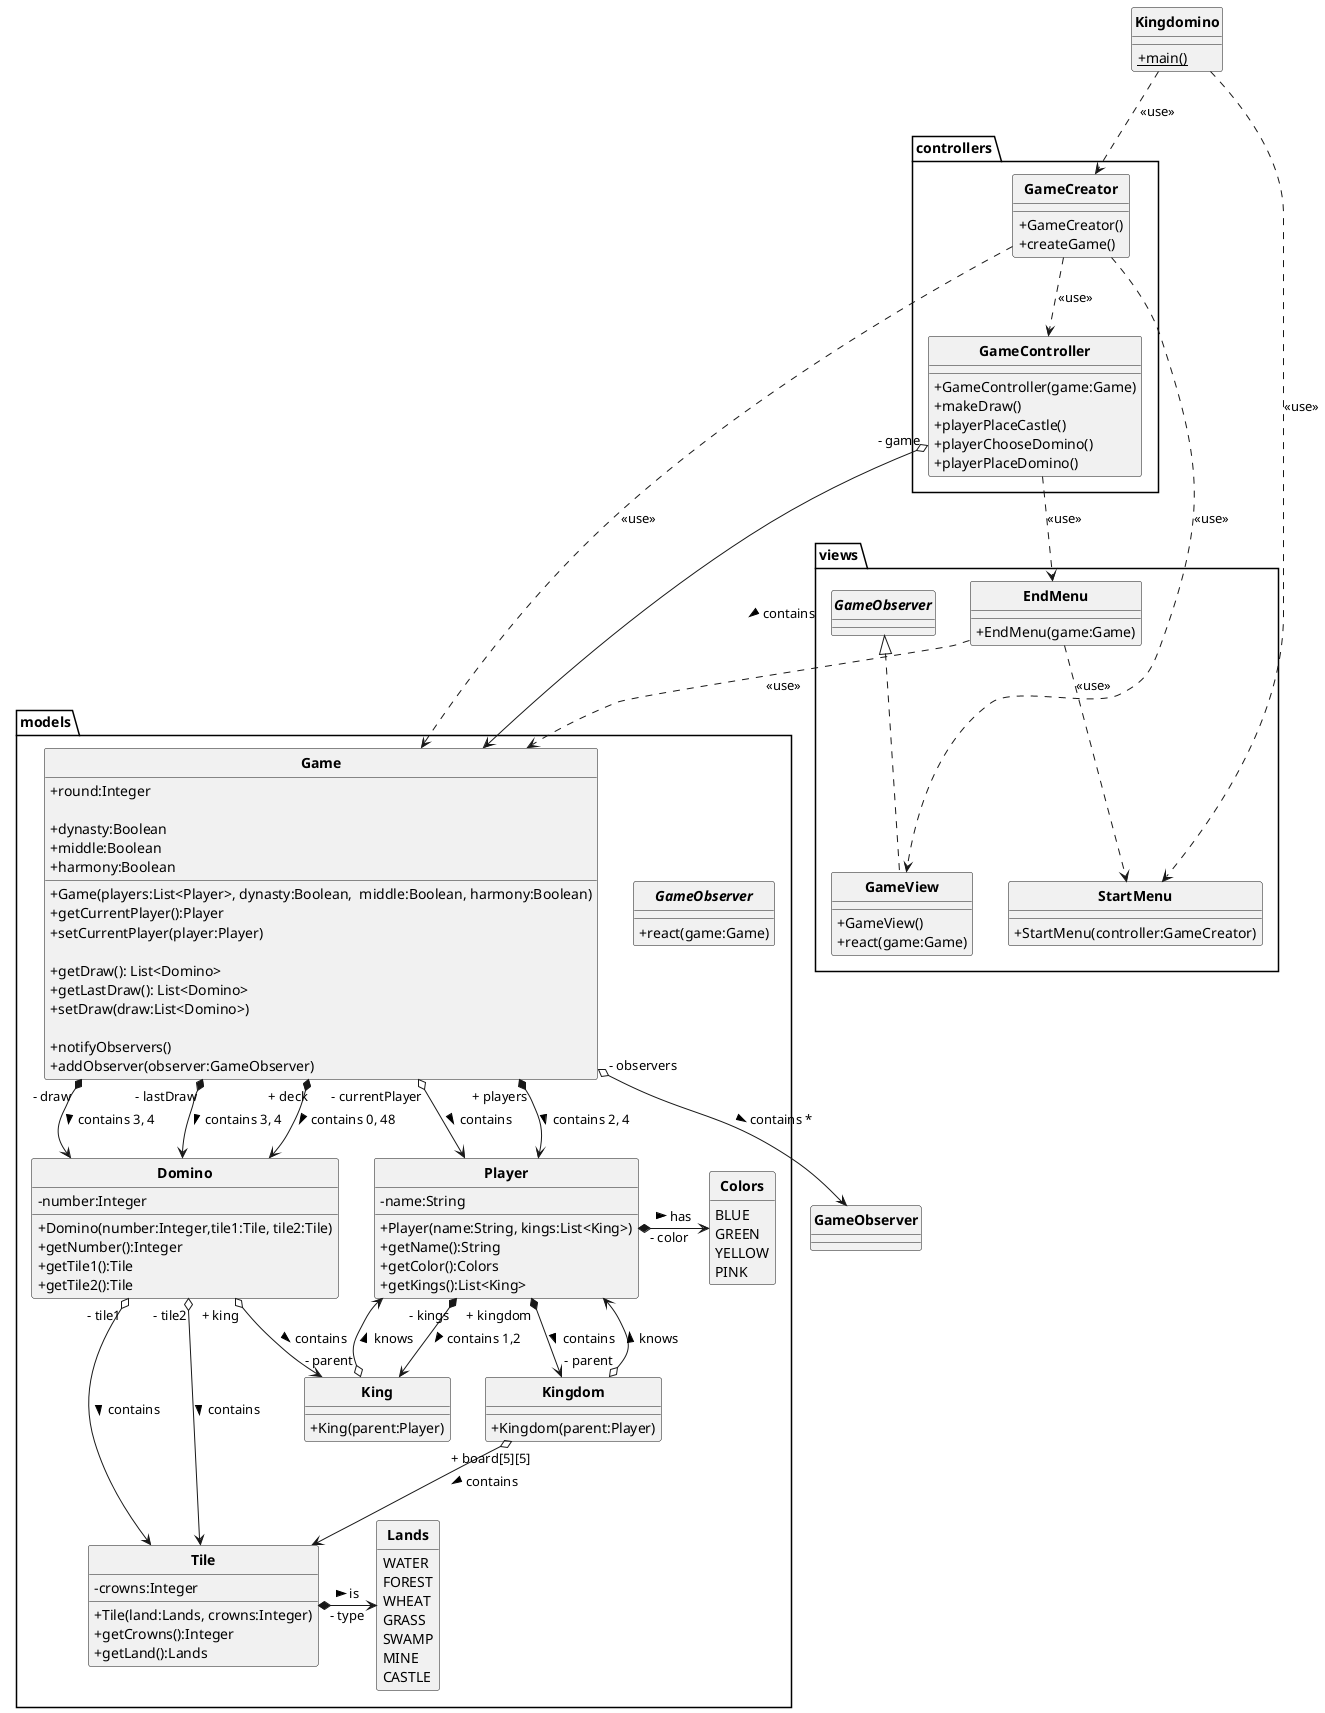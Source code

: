 @startuml
'https://plantuml.com/class-diagram

skinparam style strictuml
skinparam classAttributeIconSize 0
skinparam classFontStyle Bold
hide enum methods

class Kingdomino {
    + {static}main()
}

package models {

        interface GameObserver {
            + react(game:Game)
        }

        class Game {
            + Game(players:List<Player>, dynasty:Boolean,  middle:Boolean, harmony:Boolean)

            + round:Integer

            + dynasty:Boolean
            + middle:Boolean
            + harmony:Boolean

            + getCurrentPlayer():Player
            + setCurrentPlayer(player:Player)

            + getDraw(): List<Domino>
            + getLastDraw(): List<Domino>
            + setDraw(draw:List<Domino>)

            + notifyObservers()
            + addObserver(observer:GameObserver)

        }

        class Player {
            + Player(name:String, kings:List<King>)
            - name:String

            + getName():String
            + getColor():Colors
            + getKings():List<King>

        }

        class King {
            + King(parent:Player)
        }

        class Kingdom {
            + Kingdom(parent:Player)
        }

        class Domino {
            + Domino(number:Integer,tile1:Tile, tile2:Tile)
            - number:Integer

            + getNumber():Integer
            + getTile1():Tile
            + getTile2():Tile

        }

        class Tile {
            + Tile(land:Lands, crowns:Integer)
            - crowns:Integer

            + getCrowns():Integer
            + getLand():Lands
        }

        enum Lands {
            WATER
            FOREST
            WHEAT
            GRASS
            SWAMP
            MINE
            CASTLE
        }

        enum Colors {
            BLUE
            GREEN
            YELLOW
            PINK
        }

    }

    package views {
        class GameView implements GameObserver {
            + GameView()
            + react(game:Game)
        }

        class StartMenu {
            + StartMenu(controller:GameCreator)
        }

        class EndMenu {
           + EndMenu(game:Game)
        }
    }

    package controllers {

        class GameController {
            + GameController(game:Game)
            + makeDraw()
            + playerPlaceCastle()
            + playerChooseDomino()
            + playerPlaceDomino()
        }

        class GameCreator {
            + GameCreator()
            + createGame()
        }

    }

    Kingdomino ..> StartMenu : "<<use>>"
    Kingdomino ..> GameCreator : "<<use>>"

    GameCreator ..> Game : "<<use>>"
    GameCreator ..> GameView : "<<use>>"
    GameCreator ..> GameController : "<<use>>"

    Game *--> Player : " + players" > contains 2, 4
    Game *--> Domino : " + deck" > contains 0, 48
    Game *--> Domino : " - draw" > contains 3, 4
    Game *--> Domino : " - lastDraw" > contains 3, 4
    Game o--> GameObserver : " - observers" > contains *
    Game o--> Player : " - currentPlayer" > contains

    GameController o--> Game : " - game" > contains
    GameController ..> EndMenu : "<<use>>"

    EndMenu ..> Game : "<<use>>"
    EndMenu ..> StartMenu : "<<use>>"

    Player *--> Kingdom : " + kingdom" > contains
    Player *--> King : " - kings" > contains 1,2
    Player *-> Colors : " - color" > has

    King o--> Player : " - parent" > knows

    Kingdom o--> Player : " - parent" > knows
    Kingdom o--> Tile : " + board[5][5]" > contains

    Domino o-> Tile : " - tile1" > contains
    Domino o-> Tile : " - tile2" > contains
    Domino o--> King : " + king" > contains

    Tile *-> Lands : " - type" > is

@enduml
